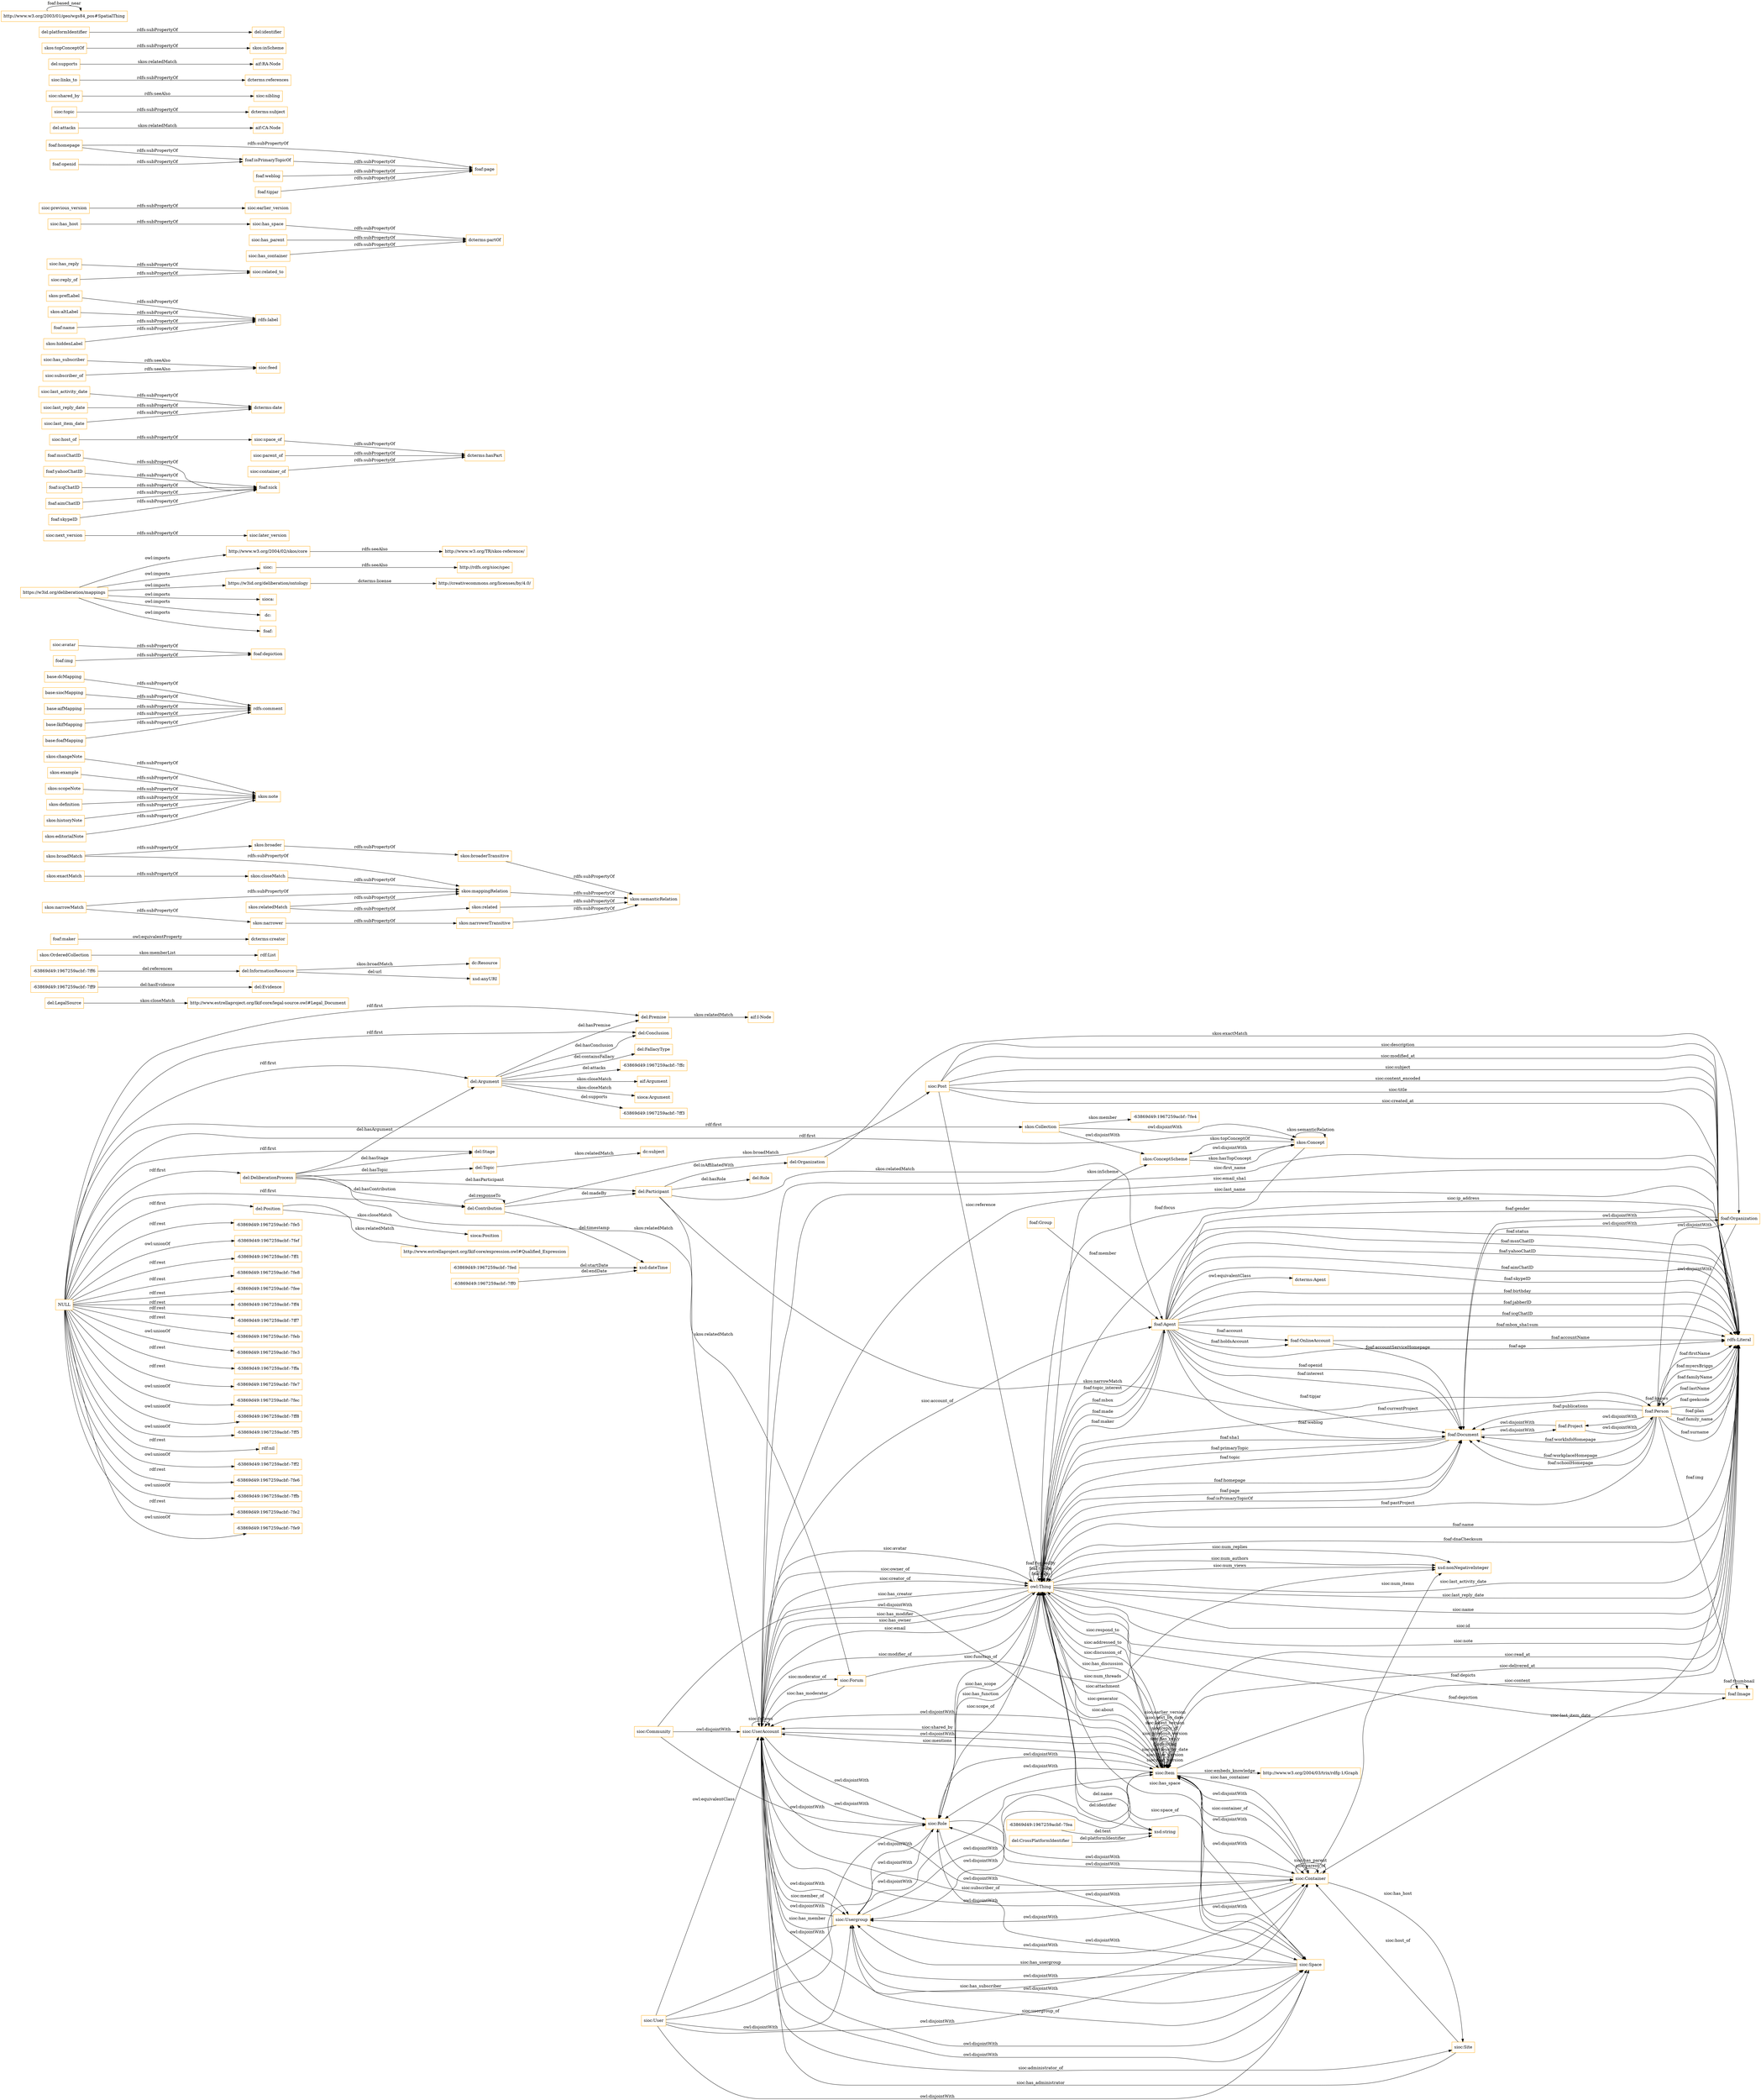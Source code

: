 digraph ar2dtool_diagram { 
rankdir=LR;
size="1501"
node [shape = rectangle, color="orange"]; "sioc:UserAccount" "sioc:Usergroup" "foaf:Agent" "sioc:Post" "sioc:Item" "sioc:Space" "sioc:Community" "foaf:Document" "sioc:Site" "foaf:OnlineAccount" "sioc:Container" "sioc:Role" "sioc:Forum" "del:CrossPlatformIdentifier" "del:Role" "del:Conclusion" "del:LegalSource" "del:Topic" "del:Evidence" "del:DeliberationProcess" "del:Participant" "del:Argument" "-63869d49:1967259acbf:-7ff9" "-63869d49:1967259acbf:-7ff6" "-63869d49:1967259acbf:-7ff3" "del:Organization" "del:InformationResource" "-63869d49:1967259acbf:-7fea" "-63869d49:1967259acbf:-7fed" "del:Stage" "del:FallacyType" "del:Position" "del:Contribution" "-63869d49:1967259acbf:-7ffc" "-63869d49:1967259acbf:-7ff0" "del:Premise" "foaf:Image" "foaf:Project" "foaf:Person" "foaf:Organization" "foaf:Group" "-63869d49:1967259acbf:-7fe4" "skos:OrderedCollection" "skos:Collection" "skos:ConceptScheme" "skos:Concept" ; /*classes style*/
	"foaf:maker" -> "dcterms:creator" [ label = "owl:equivalentProperty" ];
	"sioc:Usergroup" -> "sioc:UserAccount" [ label = "owl:disjointWith" ];
	"sioc:Usergroup" -> "sioc:Space" [ label = "owl:disjointWith" ];
	"sioc:Usergroup" -> "sioc:Role" [ label = "owl:disjointWith" ];
	"sioc:Usergroup" -> "sioc:Item" [ label = "owl:disjointWith" ];
	"sioc:Usergroup" -> "sioc:Container" [ label = "owl:disjointWith" ];
	"skos:closeMatch" -> "skos:mappingRelation" [ label = "rdfs:subPropertyOf" ];
	"skos:changeNote" -> "skos:note" [ label = "rdfs:subPropertyOf" ];
	"base:dcMapping" -> "rdfs:comment" [ label = "rdfs:subPropertyOf" ];
	"sioc:avatar" -> "foaf:depiction" [ label = "rdfs:subPropertyOf" ];
	"del:Premise" -> "aif:I-Node" [ label = "skos:relatedMatch" ];
	"http://www.w3.org/2004/02/skos/core" -> "http://www.w3.org/TR/skos-reference/" [ label = "rdfs:seeAlso" ];
	"sioc:next_version" -> "sioc:later_version" [ label = "rdfs:subPropertyOf" ];
	"skos:related" -> "skos:semanticRelation" [ label = "rdfs:subPropertyOf" ];
	"sioc:" -> "http://rdfs.org/sioc/spec" [ label = "rdfs:seeAlso" ];
	"sioc:Role" -> "sioc:Usergroup" [ label = "owl:disjointWith" ];
	"sioc:Role" -> "sioc:UserAccount" [ label = "owl:disjointWith" ];
	"sioc:Role" -> "sioc:Space" [ label = "owl:disjointWith" ];
	"sioc:Role" -> "sioc:Item" [ label = "owl:disjointWith" ];
	"sioc:Role" -> "sioc:Container" [ label = "owl:disjointWith" ];
	"skos:example" -> "skos:note" [ label = "rdfs:subPropertyOf" ];
	"foaf:msnChatID" -> "foaf:nick" [ label = "rdfs:subPropertyOf" ];
	"foaf:yahooChatID" -> "foaf:nick" [ label = "rdfs:subPropertyOf" ];
	"base:siocMapping" -> "rdfs:comment" [ label = "rdfs:subPropertyOf" ];
	"skos:exactMatch" -> "skos:closeMatch" [ label = "rdfs:subPropertyOf" ];
	"sioc:host_of" -> "sioc:space_of" [ label = "rdfs:subPropertyOf" ];
	"https://w3id.org/deliberation/ontology" -> "http://creativecommons.org/licenses/by/4.0/" [ label = "dcterms:license" ];
	"sioc:last_activity_date" -> "dcterms:date" [ label = "rdfs:subPropertyOf" ];
	"skos:broaderTransitive" -> "skos:semanticRelation" [ label = "rdfs:subPropertyOf" ];
	"skos:narrower" -> "skos:narrowerTransitive" [ label = "rdfs:subPropertyOf" ];
	"sioc:has_subscriber" -> "sioc:feed" [ label = "rdfs:seeAlso" ];
	"skos:Collection" -> "skos:ConceptScheme" [ label = "owl:disjointWith" ];
	"skos:Collection" -> "skos:Concept" [ label = "owl:disjointWith" ];
	"del:Argument" -> "aif:Argument" [ label = "skos:closeMatch" ];
	"del:Argument" -> "sioca:Argument" [ label = "skos:closeMatch" ];
	"skos:ConceptScheme" -> "skos:Concept" [ label = "owl:disjointWith" ];
	"skos:scopeNote" -> "skos:note" [ label = "rdfs:subPropertyOf" ];
	"skos:prefLabel" -> "rdfs:label" [ label = "rdfs:subPropertyOf" ];
	"sioc:Container" -> "sioc:Usergroup" [ label = "owl:disjointWith" ];
	"sioc:Container" -> "sioc:UserAccount" [ label = "owl:disjointWith" ];
	"sioc:Container" -> "sioc:Role" [ label = "owl:disjointWith" ];
	"sioc:Container" -> "sioc:Item" [ label = "owl:disjointWith" ];
	"sioc:has_reply" -> "sioc:related_to" [ label = "rdfs:subPropertyOf" ];
	"del:Participant" -> "sioc:UserAccount" [ label = "skos:relatedMatch" ];
	"del:Participant" -> "foaf:Agent" [ label = "skos:relatedMatch" ];
	"del:Participant" -> "foaf:Person" [ label = "skos:narrowMatch" ];
	"skos:broadMatch" -> "skos:broader" [ label = "rdfs:subPropertyOf" ];
	"skos:broadMatch" -> "skos:mappingRelation" [ label = "rdfs:subPropertyOf" ];
	"foaf:Person" -> "foaf:Project" [ label = "owl:disjointWith" ];
	"foaf:Person" -> "foaf:Organization" [ label = "owl:disjointWith" ];
	"sioc:has_host" -> "sioc:has_space" [ label = "rdfs:subPropertyOf" ];
	"skos:narrowMatch" -> "skos:narrower" [ label = "rdfs:subPropertyOf" ];
	"skos:narrowMatch" -> "skos:mappingRelation" [ label = "rdfs:subPropertyOf" ];
	"sioc:previous_version" -> "sioc:earlier_version" [ label = "rdfs:subPropertyOf" ];
	"skos:narrowerTransitive" -> "skos:semanticRelation" [ label = "rdfs:subPropertyOf" ];
	"skos:altLabel" -> "rdfs:label" [ label = "rdfs:subPropertyOf" ];
	"foaf:icqChatID" -> "foaf:nick" [ label = "rdfs:subPropertyOf" ];
	"foaf:name" -> "rdfs:label" [ label = "rdfs:subPropertyOf" ];
	"foaf:Project" -> "foaf:Document" [ label = "owl:disjointWith" ];
	"foaf:Project" -> "foaf:Person" [ label = "owl:disjointWith" ];
	"skos:hiddenLabel" -> "rdfs:label" [ label = "rdfs:subPropertyOf" ];
	"foaf:homepage" -> "foaf:page" [ label = "rdfs:subPropertyOf" ];
	"foaf:homepage" -> "foaf:isPrimaryTopicOf" [ label = "rdfs:subPropertyOf" ];
	"foaf:weblog" -> "foaf:page" [ label = "rdfs:subPropertyOf" ];
	"sioc:Space" -> "sioc:Usergroup" [ label = "owl:disjointWith" ];
	"sioc:Space" -> "sioc:UserAccount" [ label = "owl:disjointWith" ];
	"sioc:Space" -> "sioc:Role" [ label = "owl:disjointWith" ];
	"sioc:Space" -> "sioc:Item" [ label = "owl:disjointWith" ];
	"sioc:has_space" -> "dcterms:partOf" [ label = "rdfs:subPropertyOf" ];
	"del:attacks" -> "aif:CA-Node" [ label = "skos:relatedMatch" ];
	"sioc:User" -> "sioc:Role" [ label = "owl:disjointWith" ];
	"sioc:User" -> "sioc:Usergroup" [ label = "owl:disjointWith" ];
	"sioc:User" -> "sioc:Container" [ label = "owl:disjointWith" ];
	"sioc:User" -> "sioc:Item" [ label = "owl:disjointWith" ];
	"sioc:User" -> "sioc:UserAccount" [ label = "owl:equivalentClass" ];
	"sioc:User" -> "sioc:Space" [ label = "owl:disjointWith" ];
	"foaf:isPrimaryTopicOf" -> "foaf:page" [ label = "rdfs:subPropertyOf" ];
	"sioc:topic" -> "dcterms:subject" [ label = "rdfs:subPropertyOf" ];
	"foaf:Document" -> "foaf:Project" [ label = "owl:disjointWith" ];
	"foaf:Document" -> "foaf:Organization" [ label = "owl:disjointWith" ];
	"sioc:shared_by" -> "sioc:sibling" [ label = "rdfs:seeAlso" ];
	"sioc:UserAccount" -> "sioc:Role" [ label = "owl:disjointWith" ];
	"sioc:UserAccount" -> "sioc:Usergroup" [ label = "owl:disjointWith" ];
	"sioc:UserAccount" -> "sioc:Space" [ label = "owl:disjointWith" ];
	"sioc:UserAccount" -> "sioc:Container" [ label = "owl:disjointWith" ];
	"sioc:UserAccount" -> "sioc:Item" [ label = "owl:disjointWith" ];
	"del:LegalSource" -> "http://www.estrellaproject.org/lkif-core/legal-source.owl#Legal_Document" [ label = "skos:closeMatch" ];
	"del:InformationResource" -> "dc:Resource" [ label = "skos:broadMatch" ];
	"sioc:links_to" -> "dcterms:references" [ label = "rdfs:subPropertyOf" ];
	"foaf:aimChatID" -> "foaf:nick" [ label = "rdfs:subPropertyOf" ];
	"del:DeliberationProcess" -> "sioc:Forum" [ label = "skos:relatedMatch" ];
	"del:Organization" -> "foaf:Organization" [ label = "skos:exactMatch" ];
	"sioc:reply_of" -> "sioc:related_to" [ label = "rdfs:subPropertyOf" ];
	"del:Contribution" -> "sioc:Post" [ label = "skos:broadMatch" ];
	"foaf:openid" -> "foaf:isPrimaryTopicOf" [ label = "rdfs:subPropertyOf" ];
	"sioc:Community" -> "sioc:UserAccount" [ label = "owl:disjointWith" ];
	"sioc:Community" -> "sioc:Role" [ label = "owl:disjointWith" ];
	"sioc:Community" -> "sioc:Item" [ label = "owl:disjointWith" ];
	"sioc:has_parent" -> "dcterms:partOf" [ label = "rdfs:subPropertyOf" ];
	"foaf:Agent" -> "dcterms:Agent" [ label = "owl:equivalentClass" ];
	"skos:definition" -> "skos:note" [ label = "rdfs:subPropertyOf" ];
	"sioc:Item" -> "sioc:Usergroup" [ label = "owl:disjointWith" ];
	"sioc:Item" -> "sioc:UserAccount" [ label = "owl:disjointWith" ];
	"sioc:Item" -> "sioc:Space" [ label = "owl:disjointWith" ];
	"sioc:Item" -> "sioc:Role" [ label = "owl:disjointWith" ];
	"sioc:Item" -> "sioc:Container" [ label = "owl:disjointWith" ];
	"sioc:parent_of" -> "dcterms:hasPart" [ label = "rdfs:subPropertyOf" ];
	"sioc:has_container" -> "dcterms:partOf" [ label = "rdfs:subPropertyOf" ];
	"skos:historyNote" -> "skos:note" [ label = "rdfs:subPropertyOf" ];
	"foaf:Organization" -> "foaf:Document" [ label = "owl:disjointWith" ];
	"foaf:Organization" -> "foaf:Person" [ label = "owl:disjointWith" ];
	"foaf:img" -> "foaf:depiction" [ label = "rdfs:subPropertyOf" ];
	"foaf:skypeID" -> "foaf:nick" [ label = "rdfs:subPropertyOf" ];
	"sioc:last_reply_date" -> "dcterms:date" [ label = "rdfs:subPropertyOf" ];
	"NULL" -> "-63869d49:1967259acbf:-7fe5" [ label = "rdf:rest" ];
	"NULL" -> "-63869d49:1967259acbf:-7fef" [ label = "owl:unionOf" ];
	"NULL" -> "-63869d49:1967259acbf:-7ff1" [ label = "rdf:rest" ];
	"NULL" -> "-63869d49:1967259acbf:-7fe8" [ label = "rdf:rest" ];
	"NULL" -> "del:Conclusion" [ label = "rdf:first" ];
	"NULL" -> "-63869d49:1967259acbf:-7fee" [ label = "rdf:rest" ];
	"NULL" -> "-63869d49:1967259acbf:-7ff4" [ label = "rdf:rest" ];
	"NULL" -> "-63869d49:1967259acbf:-7ff7" [ label = "rdf:rest" ];
	"NULL" -> "del:Argument" [ label = "rdf:first" ];
	"NULL" -> "-63869d49:1967259acbf:-7feb" [ label = "rdf:rest" ];
	"NULL" -> "del:Premise" [ label = "rdf:first" ];
	"NULL" -> "-63869d49:1967259acbf:-7fe3" [ label = "owl:unionOf" ];
	"NULL" -> "-63869d49:1967259acbf:-7ffa" [ label = "rdf:rest" ];
	"NULL" -> "-63869d49:1967259acbf:-7fe7" [ label = "rdf:rest" ];
	"NULL" -> "-63869d49:1967259acbf:-7fec" [ label = "owl:unionOf" ];
	"NULL" -> "skos:Concept" [ label = "rdf:first" ];
	"NULL" -> "-63869d49:1967259acbf:-7ff8" [ label = "owl:unionOf" ];
	"NULL" -> "-63869d49:1967259acbf:-7ff5" [ label = "owl:unionOf" ];
	"NULL" -> "del:Position" [ label = "rdf:first" ];
	"NULL" -> "del:DeliberationProcess" [ label = "rdf:first" ];
	"NULL" -> "rdf:nil" [ label = "rdf:rest" ];
	"NULL" -> "-63869d49:1967259acbf:-7ff2" [ label = "owl:unionOf" ];
	"NULL" -> "-63869d49:1967259acbf:-7fe6" [ label = "rdf:rest" ];
	"NULL" -> "-63869d49:1967259acbf:-7ffb" [ label = "owl:unionOf" ];
	"NULL" -> "del:Stage" [ label = "rdf:first" ];
	"NULL" -> "-63869d49:1967259acbf:-7fe2" [ label = "rdf:rest" ];
	"NULL" -> "-63869d49:1967259acbf:-7fe9" [ label = "owl:unionOf" ];
	"NULL" -> "del:Contribution" [ label = "rdf:first" ];
	"NULL" -> "skos:Collection" [ label = "rdf:first" ];
	"del:supports" -> "aif:RA-Node" [ label = "skos:relatedMatch" ];
	"skos:topConceptOf" -> "skos:inScheme" [ label = "rdfs:subPropertyOf" ];
	"sioc:space_of" -> "dcterms:hasPart" [ label = "rdfs:subPropertyOf" ];
	"base:aifMapping" -> "rdfs:comment" [ label = "rdfs:subPropertyOf" ];
	"del:Position" -> "http://www.estrellaproject.org/lkif-core/expression.owl#Qualified_Expression" [ label = "skos:relatedMatch" ];
	"del:Position" -> "sioca:Position" [ label = "skos:closeMatch" ];
	"https://w3id.org/deliberation/mappings" -> "http://www.w3.org/2004/02/skos/core" [ label = "owl:imports" ];
	"https://w3id.org/deliberation/mappings" -> "sioca:" [ label = "owl:imports" ];
	"https://w3id.org/deliberation/mappings" -> "sioc:" [ label = "owl:imports" ];
	"https://w3id.org/deliberation/mappings" -> "dc:" [ label = "owl:imports" ];
	"https://w3id.org/deliberation/mappings" -> "foaf:" [ label = "owl:imports" ];
	"https://w3id.org/deliberation/mappings" -> "https://w3id.org/deliberation/ontology" [ label = "owl:imports" ];
	"del:Topic" -> "dc:subject" [ label = "skos:relatedMatch" ];
	"del:platformIdentifier" -> "del:identifier" [ label = "rdfs:subPropertyOf" ];
	"skos:relatedMatch" -> "skos:related" [ label = "rdfs:subPropertyOf" ];
	"skos:relatedMatch" -> "skos:mappingRelation" [ label = "rdfs:subPropertyOf" ];
	"sioc:subscriber_of" -> "sioc:feed" [ label = "rdfs:seeAlso" ];
	"base:lkifMapping" -> "rdfs:comment" [ label = "rdfs:subPropertyOf" ];
	"skos:broader" -> "skos:broaderTransitive" [ label = "rdfs:subPropertyOf" ];
	"sioc:last_item_date" -> "dcterms:date" [ label = "rdfs:subPropertyOf" ];
	"base:foafMapping" -> "rdfs:comment" [ label = "rdfs:subPropertyOf" ];
	"sioc:container_of" -> "dcterms:hasPart" [ label = "rdfs:subPropertyOf" ];
	"skos:mappingRelation" -> "skos:semanticRelation" [ label = "rdfs:subPropertyOf" ];
	"skos:editorialNote" -> "skos:note" [ label = "rdfs:subPropertyOf" ];
	"foaf:tipjar" -> "foaf:page" [ label = "rdfs:subPropertyOf" ];
	"sioc:Item" -> "sioc:Item" [ label = "sioc:next_version" ];
	"owl:Thing" -> "rdfs:Literal" [ label = "foaf:name" ];
	"owl:Thing" -> "foaf:Document" [ label = "foaf:page" ];
	"sioc:Post" -> "rdfs:Literal" [ label = "sioc:content_encoded" ];
	"del:InformationResource" -> "xsd:anyURI" [ label = "del:url" ];
	"sioc:Item" -> "sioc:Container" [ label = "sioc:has_container" ];
	"sioc:Post" -> "owl:Thing" [ label = "sioc:reference" ];
	"foaf:Agent" -> "foaf:Document" [ label = "foaf:openid" ];
	"sioc:Container" -> "sioc:UserAccount" [ label = "sioc:has_subscriber" ];
	"sioc:Item" -> "rdfs:Literal" [ label = "sioc:read_at" ];
	"owl:Thing" -> "rdfs:Literal" [ label = "foaf:dnaChecksum" ];
	"sioc:Space" -> "sioc:Usergroup" [ label = "sioc:has_usergroup" ];
	"sioc:Item" -> "owl:Thing" [ label = "sioc:has_discussion" ];
	"foaf:Person" -> "owl:Thing" [ label = "foaf:pastProject" ];
	"del:Contribution" -> "del:Contribution" [ label = "del:responseTo" ];
	"foaf:Person" -> "rdfs:Literal" [ label = "foaf:surname" ];
	"sioc:Post" -> "rdfs:Literal" [ label = "sioc:title" ];
	"foaf:Person" -> "rdfs:Literal" [ label = "foaf:firstName" ];
	"sioc:Item" -> "sioc:Item" [ label = "sioc:later_version" ];
	"sioc:Container" -> "xsd:nonNegativeInteger" [ label = "sioc:num_items" ];
	"sioc:UserAccount" -> "sioc:Forum" [ label = "sioc:moderator_of" ];
	"foaf:Agent" -> "owl:Thing" [ label = "foaf:topic_interest" ];
	"owl:Thing" -> "xsd:string" [ label = "del:identifier" ];
	"del:DeliberationProcess" -> "del:Argument" [ label = "del:hasArgument" ];
	"del:Argument" -> "del:Conclusion" [ label = "del:hasConclusion" ];
	"sioc:Post" -> "rdfs:Literal" [ label = "sioc:created_at" ];
	"sioc:Forum" -> "xsd:nonNegativeInteger" [ label = "sioc:num_threads" ];
	"http://www.w3.org/2003/01/geo/wgs84_pos#SpatialThing" -> "http://www.w3.org/2003/01/geo/wgs84_pos#SpatialThing" [ label = "foaf:based_near" ];
	"sioc:UserAccount" -> "rdfs:Literal" [ label = "sioc:first_name" ];
	"foaf:Agent" -> "foaf:OnlineAccount" [ label = "foaf:account" ];
	"foaf:Agent" -> "rdfs:Literal" [ label = "foaf:gender" ];
	"foaf:Agent" -> "rdfs:Literal" [ label = "foaf:status" ];
	"sioc:Usergroup" -> "sioc:Space" [ label = "sioc:usergroup_of" ];
	"owl:Thing" -> "xsd:string" [ label = "del:name" ];
	"owl:Thing" -> "foaf:Document" [ label = "foaf:homepage" ];
	"sioc:Item" -> "owl:Thing" [ label = "sioc:attachment" ];
	"foaf:Agent" -> "foaf:Document" [ label = "foaf:interest" ];
	"sioc:Container" -> "sioc:Container" [ label = "sioc:parent_of" ];
	"owl:Thing" -> "rdfs:Literal" [ label = "sioc:last_activity_date" ];
	"foaf:Agent" -> "rdfs:Literal" [ label = "foaf:msnChatID" ];
	"owl:Thing" -> "sioc:UserAccount" [ label = "sioc:has_creator" ];
	"owl:Thing" -> "foaf:Agent" [ label = "foaf:maker" ];
	"sioc:UserAccount" -> "owl:Thing" [ label = "sioc:modifier_of" ];
	"skos:ConceptScheme" -> "skos:Concept" [ label = "skos:hasTopConcept" ];
	"foaf:Agent" -> "rdfs:Literal" [ label = "foaf:yahooChatID" ];
	"del:Contribution" -> "xsd:dateTime" [ label = "del:timestamp" ];
	"foaf:OnlineAccount" -> "foaf:Document" [ label = "foaf:accountServiceHomepage" ];
	"sioc:Item" -> "sioc:UserAccount" [ label = "sioc:shared_by" ];
	"owl:Thing" -> "sioc:Role" [ label = "sioc:has_function" ];
	"owl:Thing" -> "sioc:UserAccount" [ label = "sioc:has_modifier" ];
	"foaf:Person" -> "rdfs:Literal" [ label = "foaf:myersBriggs" ];
	"sioc:Item" -> "rdfs:Literal" [ label = "sioc:delivered_at" ];
	"sioc:Item" -> "sioc:Item" [ label = "sioc:previous_by_date" ];
	"foaf:Person" -> "rdfs:Literal" [ label = "foaf:familyName" ];
	"sioc:UserAccount" -> "owl:Thing" [ label = "sioc:avatar" ];
	"sioc:Post" -> "rdfs:Literal" [ label = "sioc:description" ];
	"-63869d49:1967259acbf:-7fea" -> "xsd:string" [ label = "del:text" ];
	"sioc:Container" -> "rdfs:Literal" [ label = "sioc:last_item_date" ];
	"foaf:Group" -> "foaf:Agent" [ label = "foaf:member" ];
	"sioc:UserAccount" -> "sioc:Site" [ label = "sioc:administrator_of" ];
	"owl:Thing" -> "rdfs:Literal" [ label = "sioc:last_reply_date" ];
	"sioc:Item" -> "http://www.w3.org/2004/03/trix/rdfg-1/Graph" [ label = "sioc:embeds_knowledge" ];
	"foaf:Person" -> "foaf:Person" [ label = "foaf:knows" ];
	"owl:Thing" -> "owl:Thing" [ label = "foaf:logo" ];
	"del:CrossPlatformIdentifier" -> "xsd:string" [ label = "del:platformIdentifier" ];
	"foaf:Agent" -> "rdfs:Literal" [ label = "foaf:aimChatID" ];
	"skos:Concept" -> "skos:ConceptScheme" [ label = "skos:topConceptOf" ];
	"owl:Thing" -> "owl:Thing" [ label = "foaf:theme" ];
	"-63869d49:1967259acbf:-7ff9" -> "del:Evidence" [ label = "del:hasEvidence" ];
	"-63869d49:1967259acbf:-7fed" -> "xsd:dateTime" [ label = "del:startDate" ];
	"skos:Collection" -> "-63869d49:1967259acbf:-7fe4" [ label = "skos:member" ];
	"sioc:UserAccount" -> "foaf:Agent" [ label = "sioc:account_of" ];
	"owl:Thing" -> "xsd:nonNegativeInteger" [ label = "sioc:num_replies" ];
	"del:Argument" -> "del:FallacyType" [ label = "del:containsFallacy" ];
	"-63869d49:1967259acbf:-7ff0" -> "xsd:dateTime" [ label = "del:endDate" ];
	"sioc:UserAccount" -> "rdfs:Literal" [ label = "sioc:email_sha1" ];
	"del:DeliberationProcess" -> "del:Topic" [ label = "del:hasTopic" ];
	"foaf:Person" -> "owl:Thing" [ label = "foaf:currentProject" ];
	"foaf:Agent" -> "rdfs:Literal" [ label = "foaf:skypeID" ];
	"foaf:Person" -> "rdfs:Literal" [ label = "foaf:lastName" ];
	"owl:Thing" -> "rdfs:Literal" [ label = "sioc:name" ];
	"sioc:UserAccount" -> "owl:Thing" [ label = "sioc:owner_of" ];
	"foaf:Agent" -> "rdfs:Literal" [ label = "foaf:birthday" ];
	"foaf:Image" -> "owl:Thing" [ label = "foaf:depicts" ];
	"del:Argument" -> "-63869d49:1967259acbf:-7ffc" [ label = "del:attacks" ];
	"sioc:Item" -> "sioc:Item" [ label = "sioc:sibling" ];
	"sioc:Post" -> "rdfs:Literal" [ label = "sioc:modified_at" ];
	"sioc:Item" -> "sioc:Item" [ label = "sioc:has_reply" ];
	"foaf:Document" -> "owl:Thing" [ label = "foaf:sha1" ];
	"sioc:Forum" -> "sioc:UserAccount" [ label = "sioc:has_moderator" ];
	"owl:Thing" -> "skos:ConceptScheme" [ label = "skos:inScheme" ];
	"foaf:Agent" -> "foaf:Document" [ label = "foaf:tipjar" ];
	"sioc:Post" -> "rdfs:Literal" [ label = "sioc:subject" ];
	"foaf:Person" -> "foaf:Document" [ label = "foaf:publications" ];
	"owl:Thing" -> "sioc:Role" [ label = "sioc:scope_of" ];
	"skos:OrderedCollection" -> "rdf:List" [ label = "skos:memberList" ];
	"sioc:Item" -> "sioc:Item" [ label = "sioc:previous_version" ];
	"sioc:Container" -> "sioc:Container" [ label = "sioc:has_parent" ];
	"del:Argument" -> "-63869d49:1967259acbf:-7ff3" [ label = "del:supports" ];
	"sioc:Usergroup" -> "sioc:UserAccount" [ label = "sioc:has_member" ];
	"sioc:Container" -> "sioc:Item" [ label = "sioc:container_of" ];
	"del:DeliberationProcess" -> "del:Contribution" [ label = "del:hasContribution" ];
	"owl:Thing" -> "rdfs:Literal" [ label = "sioc:id" ];
	"owl:Thing" -> "owl:Thing" [ label = "foaf:fundedBy" ];
	"del:Contribution" -> "del:Participant" [ label = "del:madeBy" ];
	"owl:Thing" -> "sioc:UserAccount" [ label = "sioc:has_owner" ];
	"sioc:Item" -> "owl:Thing" [ label = "sioc:generator" ];
	"sioc:Item" -> "sioc:Item" [ label = "sioc:reply_of" ];
	"sioc:Item" -> "rdfs:Literal" [ label = "sioc:content" ];
	"sioc:Item" -> "owl:Thing" [ label = "sioc:about" ];
	"foaf:Person" -> "foaf:Image" [ label = "foaf:img" ];
	"foaf:Agent" -> "rdfs:Literal" [ label = "foaf:jabberID" ];
	"del:Argument" -> "del:Premise" [ label = "del:hasPremise" ];
	"owl:Thing" -> "sioc:Space" [ label = "sioc:has_space" ];
	"sioc:Space" -> "owl:Thing" [ label = "sioc:space_of" ];
	"sioc:Item" -> "sioc:UserAccount" [ label = "sioc:mentions" ];
	"skos:Concept" -> "skos:Concept" [ label = "skos:semanticRelation" ];
	"foaf:Person" -> "foaf:Document" [ label = "foaf:workInfoHomepage" ];
	"sioc:UserAccount" -> "sioc:UserAccount" [ label = "sioc:follows" ];
	"del:DeliberationProcess" -> "del:Stage" [ label = "del:hasStage" ];
	"foaf:Agent" -> "rdfs:Literal" [ label = "foaf:icqChatID" ];
	"del:DeliberationProcess" -> "del:Participant" [ label = "del:hasParticipant" ];
	"foaf:Agent" -> "foaf:Document" [ label = "foaf:weblog" ];
	"sioc:Item" -> "sioc:Item" [ label = "sioc:latest_version" ];
	"foaf:Person" -> "foaf:Document" [ label = "foaf:workplaceHomepage" ];
	"sioc:UserAccount" -> "sioc:Container" [ label = "sioc:subscriber_of" ];
	"sioc:Site" -> "sioc:Container" [ label = "sioc:host_of" ];
	"del:Participant" -> "del:Role" [ label = "del:hasRole" ];
	"owl:Thing" -> "rdfs:Literal" [ label = "sioc:note" ];
	"foaf:Person" -> "foaf:Document" [ label = "foaf:schoolHomepage" ];
	"sioc:Item" -> "owl:Thing" [ label = "sioc:respond_to" ];
	"owl:Thing" -> "rdfs:Literal" [ label = "sioc:ip_address" ];
	"foaf:Agent" -> "foaf:OnlineAccount" [ label = "foaf:holdsAccount" ];
	"-63869d49:1967259acbf:-7ff6" -> "del:InformationResource" [ label = "del:references" ];
	"owl:Thing" -> "foaf:Document" [ label = "foaf:isPrimaryTopicOf" ];
	"foaf:Image" -> "foaf:Image" [ label = "foaf:thumbnail" ];
	"sioc:UserAccount" -> "owl:Thing" [ label = "sioc:creator_of" ];
	"sioc:Item" -> "sioc:Item" [ label = "sioc:next_by_date" ];
	"sioc:Item" -> "sioc:Item" [ label = "sioc:earlier_version" ];
	"skos:Concept" -> "owl:Thing" [ label = "foaf:focus" ];
	"foaf:Document" -> "owl:Thing" [ label = "foaf:primaryTopic" ];
	"owl:Thing" -> "sioc:Item" [ label = "sioc:discussion_of" ];
	"foaf:Agent" -> "owl:Thing" [ label = "foaf:mbox" ];
	"sioc:UserAccount" -> "owl:Thing" [ label = "sioc:email" ];
	"del:Participant" -> "del:Organization" [ label = "del:isAffiliatedWith" ];
	"sioc:Site" -> "sioc:UserAccount" [ label = "sioc:has_administrator" ];
	"foaf:Person" -> "rdfs:Literal" [ label = "foaf:geekcode" ];
	"foaf:Person" -> "rdfs:Literal" [ label = "foaf:plan" ];
	"foaf:Person" -> "rdfs:Literal" [ label = "foaf:family_name" ];
	"sioc:Role" -> "owl:Thing" [ label = "sioc:function_of" ];
	"sioc:UserAccount" -> "rdfs:Literal" [ label = "sioc:last_name" ];
	"owl:Thing" -> "foaf:Image" [ label = "foaf:depiction" ];
	"sioc:Container" -> "sioc:Site" [ label = "sioc:has_host" ];
	"foaf:Agent" -> "owl:Thing" [ label = "foaf:made" ];
	"owl:Thing" -> "xsd:nonNegativeInteger" [ label = "sioc:num_authors" ];
	"foaf:Agent" -> "rdfs:Literal" [ label = "foaf:mbox_sha1sum" ];
	"foaf:OnlineAccount" -> "rdfs:Literal" [ label = "foaf:accountName" ];
	"foaf:Agent" -> "rdfs:Literal" [ label = "foaf:age" ];
	"sioc:UserAccount" -> "sioc:Usergroup" [ label = "sioc:member_of" ];
	"owl:Thing" -> "xsd:nonNegativeInteger" [ label = "sioc:num_views" ];
	"sioc:Role" -> "owl:Thing" [ label = "sioc:has_scope" ];
	"foaf:Document" -> "owl:Thing" [ label = "foaf:topic" ];
	"sioc:Item" -> "owl:Thing" [ label = "sioc:addressed_to" ];

}
